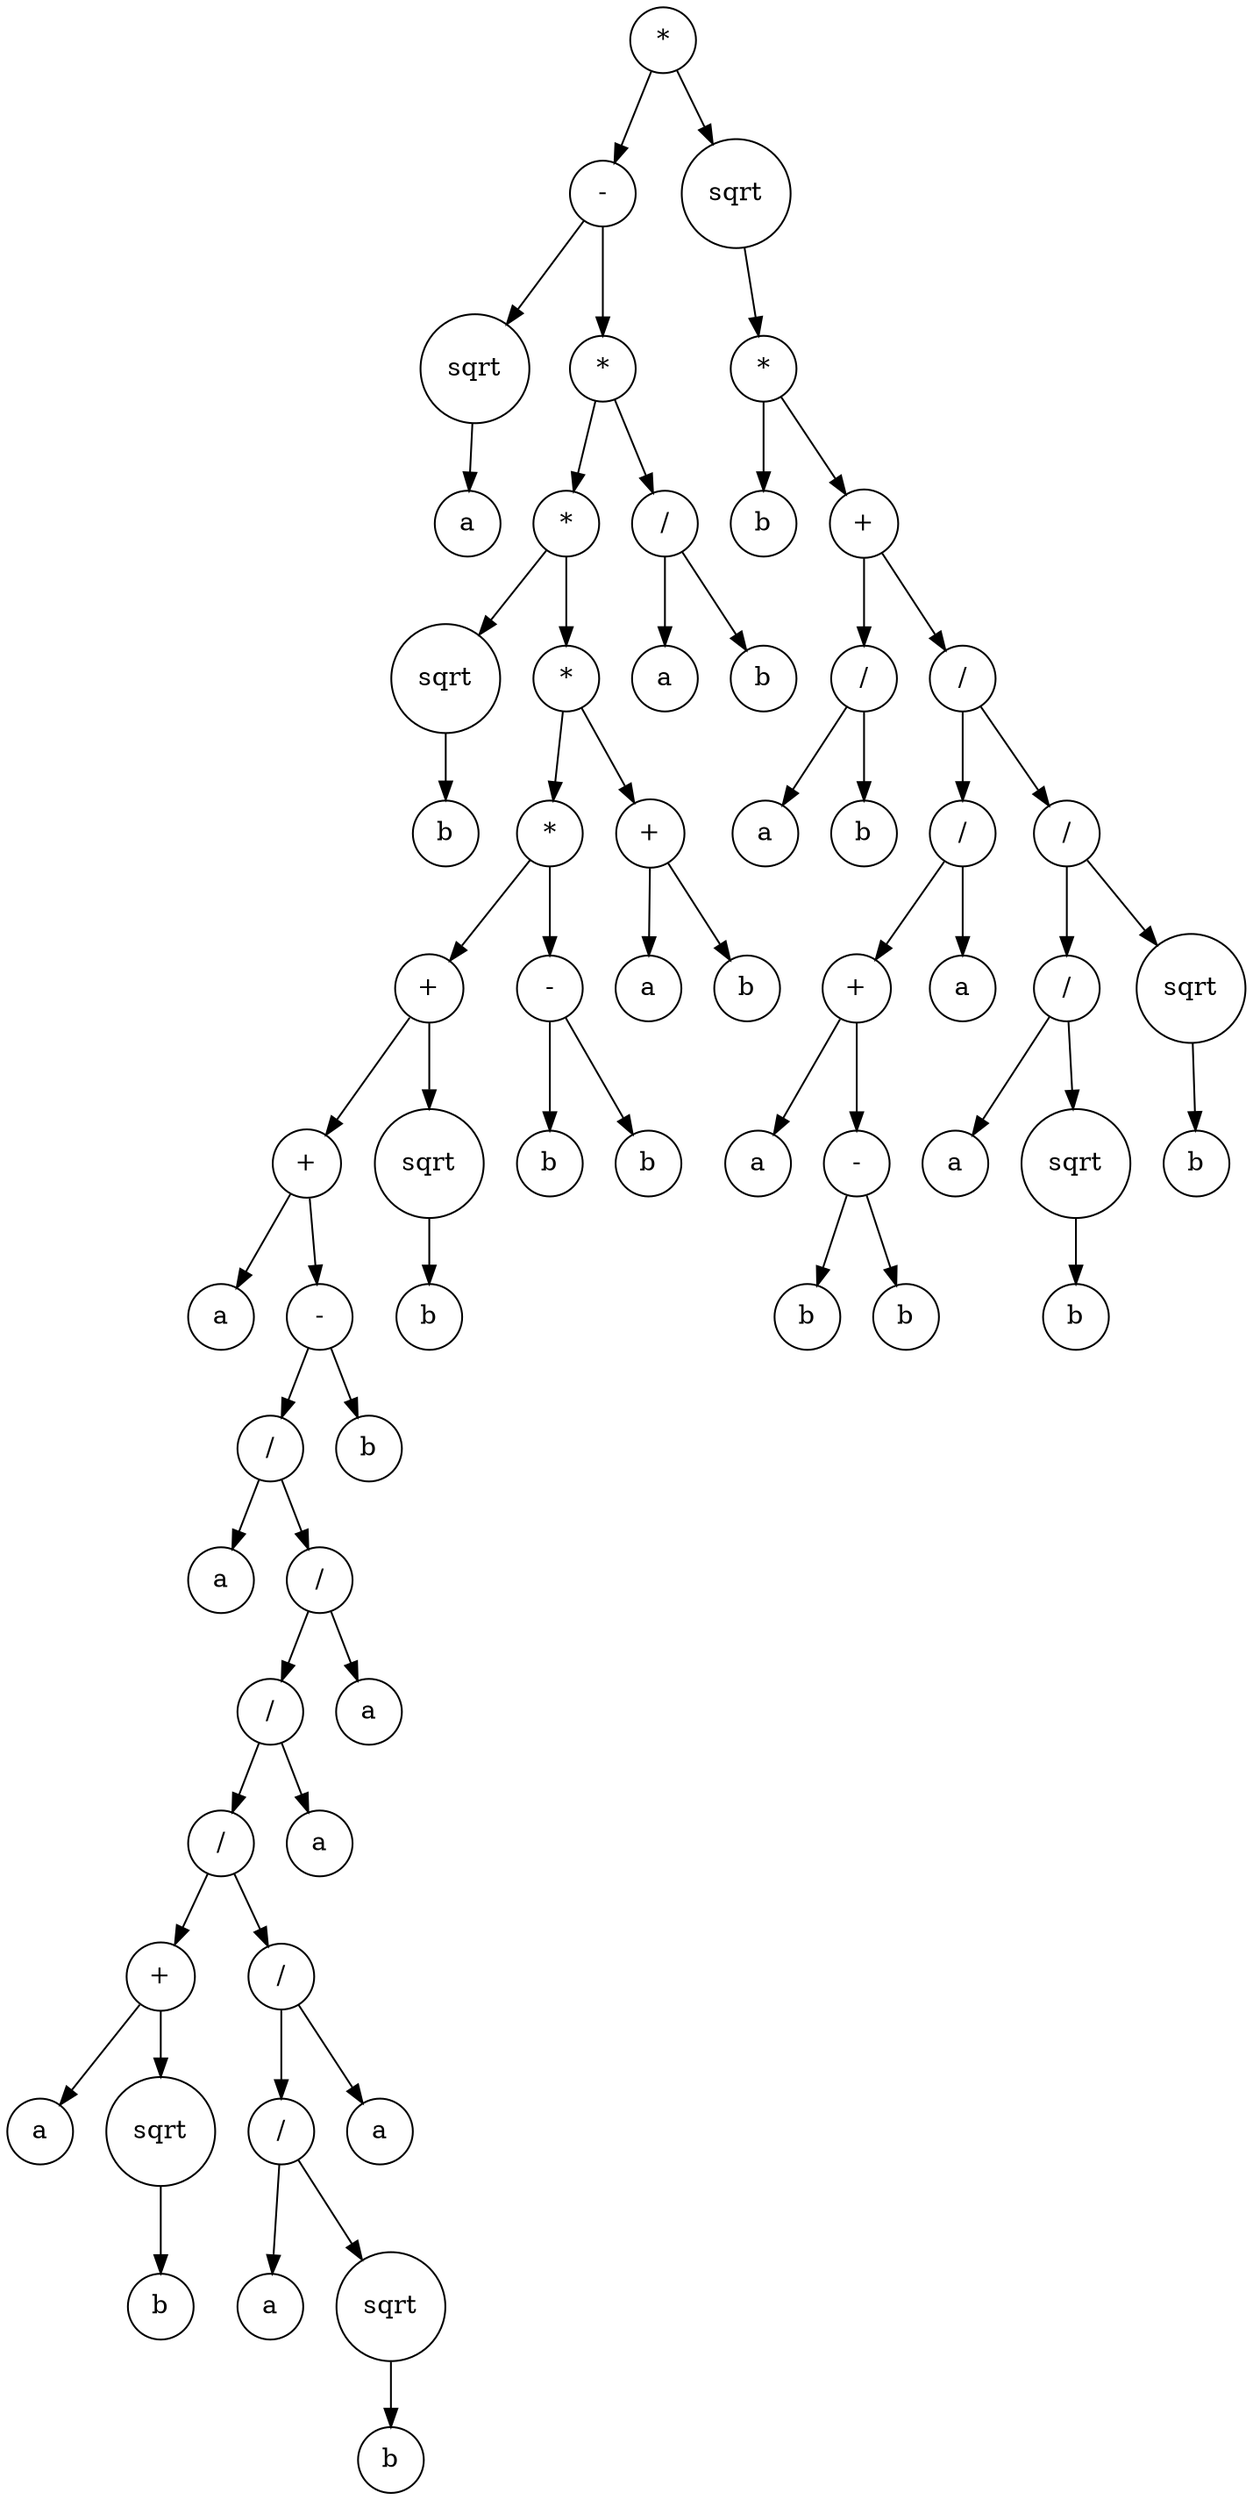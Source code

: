 digraph g {
graph [ordering=out];
node [shape=circle];
n[label = "*"];
n0[label = "-"];
n00[label = "sqrt"];
n000[label = "a"];
n00 -> n000;
n0 -> n00;
n01[label = "*"];
n010[label = "*"];
n0100[label = "sqrt"];
n01000[label = "b"];
n0100 -> n01000;
n010 -> n0100;
n0101[label = "*"];
n01010[label = "*"];
n010100[label = "+"];
n0101000[label = "+"];
n01010000[label = "a"];
n0101000 -> n01010000;
n01010001[label = "-"];
n010100010[label = "/"];
n0101000100[label = "a"];
n010100010 -> n0101000100;
n0101000101[label = "/"];
n01010001010[label = "/"];
n010100010100[label = "/"];
n0101000101000[label = "+"];
n01010001010000[label = "a"];
n0101000101000 -> n01010001010000;
n01010001010001[label = "sqrt"];
n010100010100010[label = "b"];
n01010001010001 -> n010100010100010;
n0101000101000 -> n01010001010001;
n010100010100 -> n0101000101000;
n0101000101001[label = "/"];
n01010001010010[label = "/"];
n010100010100100[label = "a"];
n01010001010010 -> n010100010100100;
n010100010100101[label = "sqrt"];
n0101000101001010[label = "b"];
n010100010100101 -> n0101000101001010;
n01010001010010 -> n010100010100101;
n0101000101001 -> n01010001010010;
n01010001010011[label = "a"];
n0101000101001 -> n01010001010011;
n010100010100 -> n0101000101001;
n01010001010 -> n010100010100;
n010100010101[label = "a"];
n01010001010 -> n010100010101;
n0101000101 -> n01010001010;
n01010001011[label = "a"];
n0101000101 -> n01010001011;
n010100010 -> n0101000101;
n01010001 -> n010100010;
n010100011[label = "b"];
n01010001 -> n010100011;
n0101000 -> n01010001;
n010100 -> n0101000;
n0101001[label = "sqrt"];
n01010010[label = "b"];
n0101001 -> n01010010;
n010100 -> n0101001;
n01010 -> n010100;
n010101[label = "-"];
n0101010[label = "b"];
n010101 -> n0101010;
n0101011[label = "b"];
n010101 -> n0101011;
n01010 -> n010101;
n0101 -> n01010;
n01011[label = "+"];
n010110[label = "a"];
n01011 -> n010110;
n010111[label = "b"];
n01011 -> n010111;
n0101 -> n01011;
n010 -> n0101;
n01 -> n010;
n011[label = "/"];
n0110[label = "a"];
n011 -> n0110;
n0111[label = "b"];
n011 -> n0111;
n01 -> n011;
n0 -> n01;
n -> n0;
n1[label = "sqrt"];
n10[label = "*"];
n100[label = "b"];
n10 -> n100;
n101[label = "+"];
n1010[label = "/"];
n10100[label = "a"];
n1010 -> n10100;
n10101[label = "b"];
n1010 -> n10101;
n101 -> n1010;
n1011[label = "/"];
n10110[label = "/"];
n101100[label = "+"];
n1011000[label = "a"];
n101100 -> n1011000;
n1011001[label = "-"];
n10110010[label = "b"];
n1011001 -> n10110010;
n10110011[label = "b"];
n1011001 -> n10110011;
n101100 -> n1011001;
n10110 -> n101100;
n101101[label = "a"];
n10110 -> n101101;
n1011 -> n10110;
n10111[label = "/"];
n101110[label = "/"];
n1011100[label = "a"];
n101110 -> n1011100;
n1011101[label = "sqrt"];
n10111010[label = "b"];
n1011101 -> n10111010;
n101110 -> n1011101;
n10111 -> n101110;
n101111[label = "sqrt"];
n1011110[label = "b"];
n101111 -> n1011110;
n10111 -> n101111;
n1011 -> n10111;
n101 -> n1011;
n10 -> n101;
n1 -> n10;
n -> n1;
}
